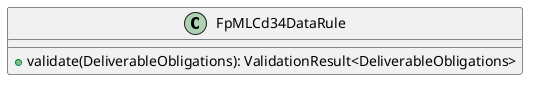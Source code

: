 @startuml

    class FpMLCd34DataRule [[FpMLCd34DataRule.html]] {
        +validate(DeliverableObligations): ValidationResult<DeliverableObligations>
    }

@enduml
